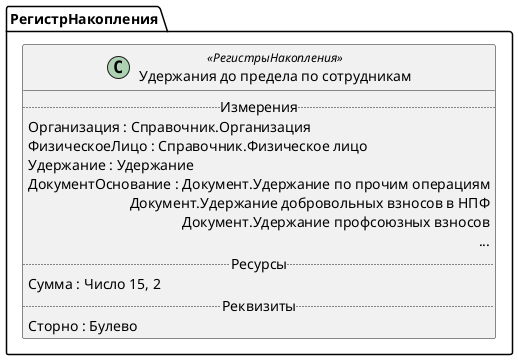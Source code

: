 ﻿@startuml УдержанияДоПределаПоСотрудникам
'!include templates.wsd
'..\include templates.wsd
class РегистрНакопления.УдержанияДоПределаПоСотрудникам as "Удержания до предела по сотрудникам" <<РегистрыНакопления>>
{
..Измерения..
Организация : Справочник.Организация
ФизическоеЛицо : Справочник.Физическое лицо
Удержание : Удержание
ДокументОснование : Документ.Удержание по прочим операциям\rДокумент.Удержание добровольных взносов в НПФ\rДокумент.Удержание профсоюзных взносов\r...
..Ресурсы..
Сумма : Число 15, 2
..Реквизиты..
Сторно : Булево
}
@enduml

